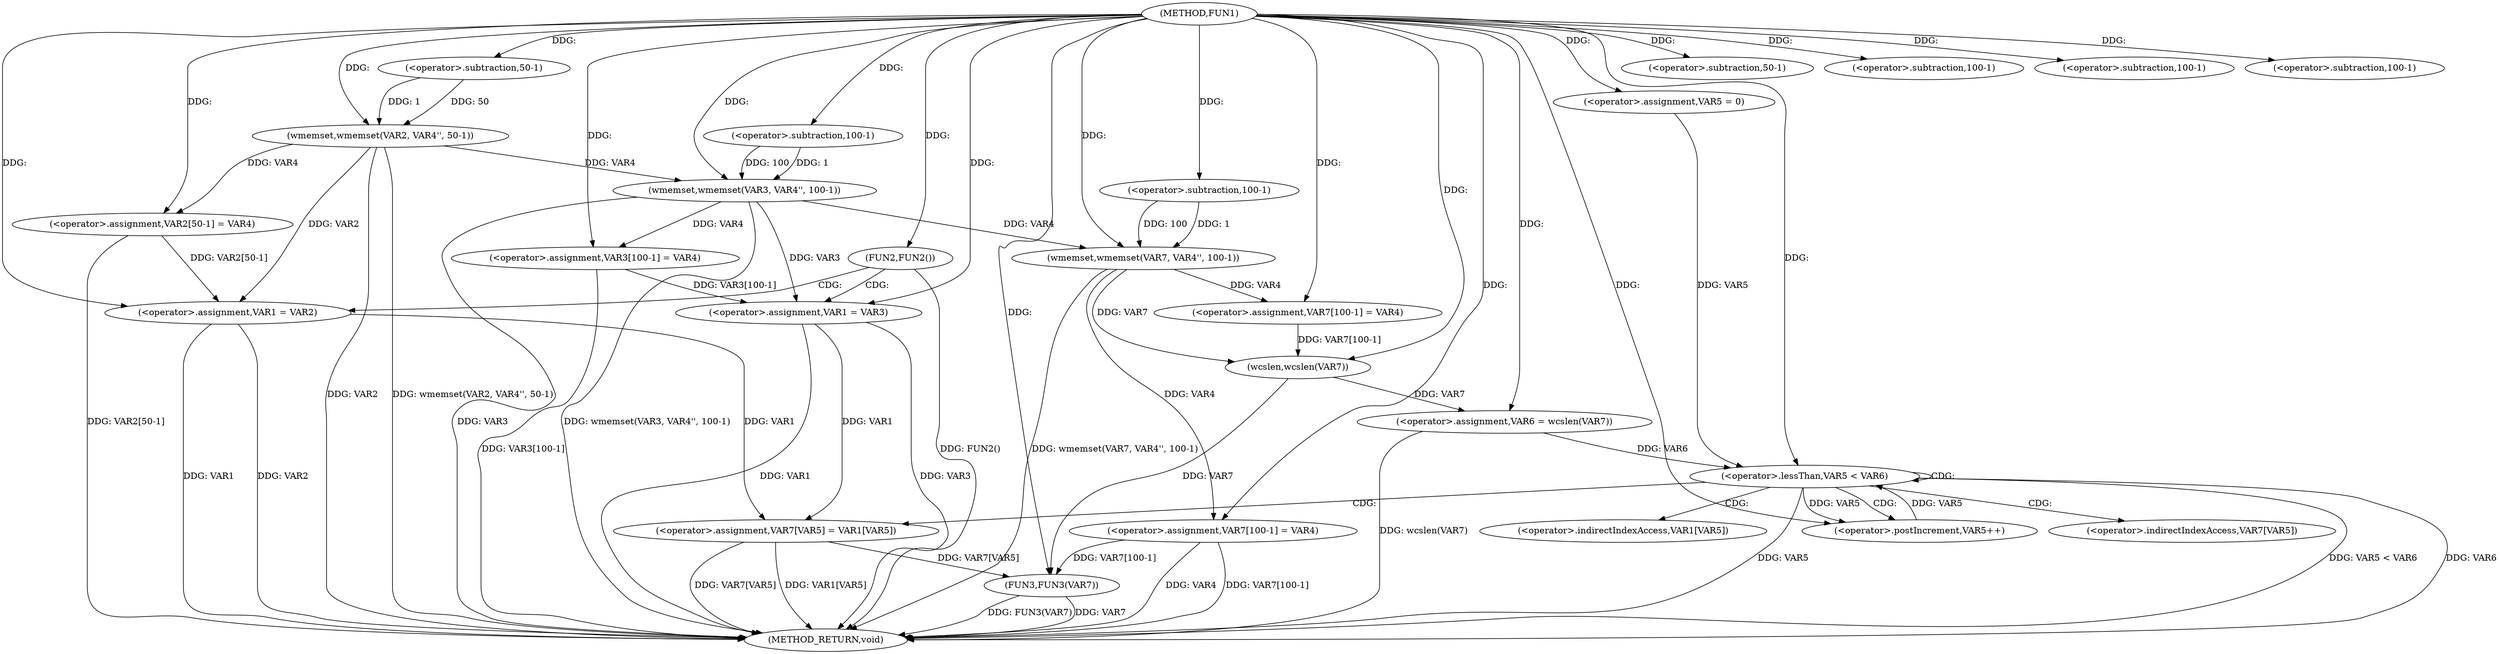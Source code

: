 digraph FUN1 {  
"1000100" [label = "(METHOD,FUN1)" ]
"1000189" [label = "(METHOD_RETURN,void)" ]
"1000105" [label = "(wmemset,wmemset(VAR2, VAR4'', 50-1))" ]
"1000108" [label = "(<operator>.subtraction,50-1)" ]
"1000111" [label = "(<operator>.assignment,VAR2[50-1] = VAR4)" ]
"1000114" [label = "(<operator>.subtraction,50-1)" ]
"1000118" [label = "(wmemset,wmemset(VAR3, VAR4'', 100-1))" ]
"1000121" [label = "(<operator>.subtraction,100-1)" ]
"1000124" [label = "(<operator>.assignment,VAR3[100-1] = VAR4)" ]
"1000127" [label = "(<operator>.subtraction,100-1)" ]
"1000132" [label = "(FUN2,FUN2())" ]
"1000134" [label = "(<operator>.assignment,VAR1 = VAR2)" ]
"1000139" [label = "(<operator>.assignment,VAR1 = VAR3)" ]
"1000146" [label = "(wmemset,wmemset(VAR7, VAR4'', 100-1))" ]
"1000149" [label = "(<operator>.subtraction,100-1)" ]
"1000152" [label = "(<operator>.assignment,VAR7[100-1] = VAR4)" ]
"1000155" [label = "(<operator>.subtraction,100-1)" ]
"1000159" [label = "(<operator>.assignment,VAR6 = wcslen(VAR7))" ]
"1000161" [label = "(wcslen,wcslen(VAR7))" ]
"1000164" [label = "(<operator>.assignment,VAR5 = 0)" ]
"1000167" [label = "(<operator>.lessThan,VAR5 < VAR6)" ]
"1000170" [label = "(<operator>.postIncrement,VAR5++)" ]
"1000173" [label = "(<operator>.assignment,VAR7[VAR5] = VAR1[VAR5])" ]
"1000180" [label = "(<operator>.assignment,VAR7[100-1] = VAR4)" ]
"1000183" [label = "(<operator>.subtraction,100-1)" ]
"1000187" [label = "(FUN3,FUN3(VAR7))" ]
"1000174" [label = "(<operator>.indirectIndexAccess,VAR7[VAR5])" ]
"1000177" [label = "(<operator>.indirectIndexAccess,VAR1[VAR5])" ]
  "1000187" -> "1000189"  [ label = "DDG: FUN3(VAR7)"] 
  "1000124" -> "1000189"  [ label = "DDG: VAR3[100-1]"] 
  "1000167" -> "1000189"  [ label = "DDG: VAR6"] 
  "1000105" -> "1000189"  [ label = "DDG: wmemset(VAR2, VAR4'', 50-1)"] 
  "1000139" -> "1000189"  [ label = "DDG: VAR1"] 
  "1000180" -> "1000189"  [ label = "DDG: VAR7[100-1]"] 
  "1000118" -> "1000189"  [ label = "DDG: wmemset(VAR3, VAR4'', 100-1)"] 
  "1000111" -> "1000189"  [ label = "DDG: VAR2[50-1]"] 
  "1000134" -> "1000189"  [ label = "DDG: VAR2"] 
  "1000118" -> "1000189"  [ label = "DDG: VAR3"] 
  "1000146" -> "1000189"  [ label = "DDG: wmemset(VAR7, VAR4'', 100-1)"] 
  "1000187" -> "1000189"  [ label = "DDG: VAR7"] 
  "1000167" -> "1000189"  [ label = "DDG: VAR5"] 
  "1000180" -> "1000189"  [ label = "DDG: VAR4"] 
  "1000132" -> "1000189"  [ label = "DDG: FUN2()"] 
  "1000139" -> "1000189"  [ label = "DDG: VAR3"] 
  "1000167" -> "1000189"  [ label = "DDG: VAR5 < VAR6"] 
  "1000134" -> "1000189"  [ label = "DDG: VAR1"] 
  "1000173" -> "1000189"  [ label = "DDG: VAR1[VAR5]"] 
  "1000159" -> "1000189"  [ label = "DDG: wcslen(VAR7)"] 
  "1000173" -> "1000189"  [ label = "DDG: VAR7[VAR5]"] 
  "1000105" -> "1000189"  [ label = "DDG: VAR2"] 
  "1000100" -> "1000105"  [ label = "DDG: "] 
  "1000108" -> "1000105"  [ label = "DDG: 50"] 
  "1000108" -> "1000105"  [ label = "DDG: 1"] 
  "1000100" -> "1000108"  [ label = "DDG: "] 
  "1000105" -> "1000111"  [ label = "DDG: VAR4"] 
  "1000100" -> "1000111"  [ label = "DDG: "] 
  "1000100" -> "1000114"  [ label = "DDG: "] 
  "1000100" -> "1000118"  [ label = "DDG: "] 
  "1000105" -> "1000118"  [ label = "DDG: VAR4"] 
  "1000121" -> "1000118"  [ label = "DDG: 100"] 
  "1000121" -> "1000118"  [ label = "DDG: 1"] 
  "1000100" -> "1000121"  [ label = "DDG: "] 
  "1000118" -> "1000124"  [ label = "DDG: VAR4"] 
  "1000100" -> "1000124"  [ label = "DDG: "] 
  "1000100" -> "1000127"  [ label = "DDG: "] 
  "1000100" -> "1000132"  [ label = "DDG: "] 
  "1000111" -> "1000134"  [ label = "DDG: VAR2[50-1]"] 
  "1000105" -> "1000134"  [ label = "DDG: VAR2"] 
  "1000100" -> "1000134"  [ label = "DDG: "] 
  "1000124" -> "1000139"  [ label = "DDG: VAR3[100-1]"] 
  "1000118" -> "1000139"  [ label = "DDG: VAR3"] 
  "1000100" -> "1000139"  [ label = "DDG: "] 
  "1000100" -> "1000146"  [ label = "DDG: "] 
  "1000118" -> "1000146"  [ label = "DDG: VAR4"] 
  "1000149" -> "1000146"  [ label = "DDG: 100"] 
  "1000149" -> "1000146"  [ label = "DDG: 1"] 
  "1000100" -> "1000149"  [ label = "DDG: "] 
  "1000146" -> "1000152"  [ label = "DDG: VAR4"] 
  "1000100" -> "1000152"  [ label = "DDG: "] 
  "1000100" -> "1000155"  [ label = "DDG: "] 
  "1000161" -> "1000159"  [ label = "DDG: VAR7"] 
  "1000100" -> "1000159"  [ label = "DDG: "] 
  "1000152" -> "1000161"  [ label = "DDG: VAR7[100-1]"] 
  "1000146" -> "1000161"  [ label = "DDG: VAR7"] 
  "1000100" -> "1000161"  [ label = "DDG: "] 
  "1000100" -> "1000164"  [ label = "DDG: "] 
  "1000170" -> "1000167"  [ label = "DDG: VAR5"] 
  "1000164" -> "1000167"  [ label = "DDG: VAR5"] 
  "1000100" -> "1000167"  [ label = "DDG: "] 
  "1000159" -> "1000167"  [ label = "DDG: VAR6"] 
  "1000167" -> "1000170"  [ label = "DDG: VAR5"] 
  "1000100" -> "1000170"  [ label = "DDG: "] 
  "1000139" -> "1000173"  [ label = "DDG: VAR1"] 
  "1000134" -> "1000173"  [ label = "DDG: VAR1"] 
  "1000100" -> "1000180"  [ label = "DDG: "] 
  "1000146" -> "1000180"  [ label = "DDG: VAR4"] 
  "1000100" -> "1000183"  [ label = "DDG: "] 
  "1000180" -> "1000187"  [ label = "DDG: VAR7[100-1]"] 
  "1000161" -> "1000187"  [ label = "DDG: VAR7"] 
  "1000173" -> "1000187"  [ label = "DDG: VAR7[VAR5]"] 
  "1000100" -> "1000187"  [ label = "DDG: "] 
  "1000132" -> "1000139"  [ label = "CDG: "] 
  "1000132" -> "1000134"  [ label = "CDG: "] 
  "1000167" -> "1000170"  [ label = "CDG: "] 
  "1000167" -> "1000177"  [ label = "CDG: "] 
  "1000167" -> "1000174"  [ label = "CDG: "] 
  "1000167" -> "1000167"  [ label = "CDG: "] 
  "1000167" -> "1000173"  [ label = "CDG: "] 
}
